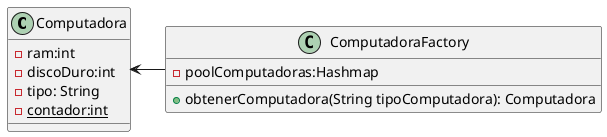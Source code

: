 @startuml

class Computadora {
-ram:int
-discoDuro:int
-tipo: String
-{static} contador:int
}

ComputadoraFactory -l-> Computadora
class ComputadoraFactory {
-poolComputadoras:Hashmap
+obtenerComputadora(String tipoComputadora): Computadora
}

@enduml